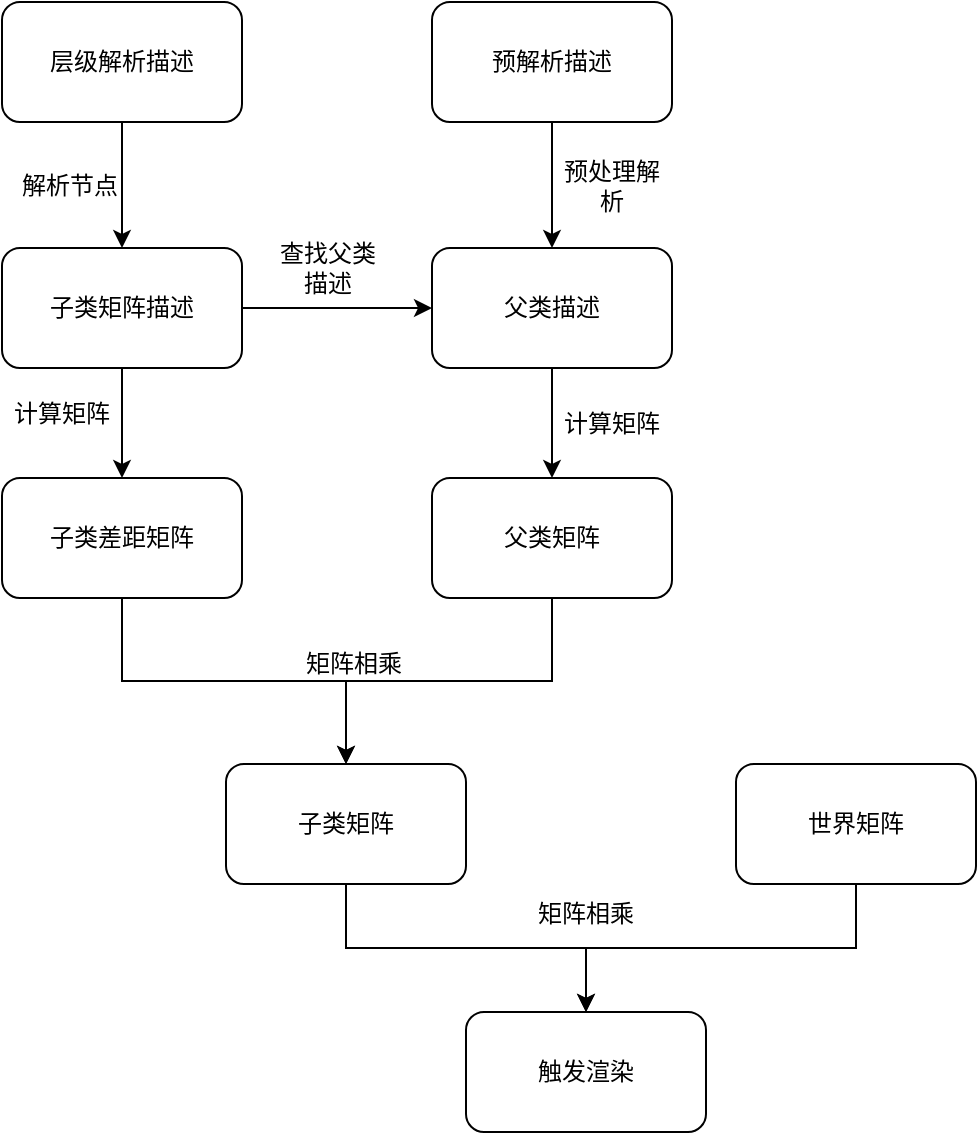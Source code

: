<mxfile version="26.1.1" pages="5">
  <diagram name="第 1 页" id="bT6D-S7WPMwnbzW_7wHR">
    <mxGraphModel dx="1434" dy="676" grid="0" gridSize="10" guides="1" tooltips="1" connect="1" arrows="1" fold="1" page="1" pageScale="1" pageWidth="827" pageHeight="1169" math="0" shadow="0">
      <root>
        <mxCell id="0" />
        <mxCell id="1" parent="0" />
        <mxCell id="cUkAY2_Fs2y_gggUI6-y-6" style="edgeStyle=orthogonalEdgeStyle;rounded=0;orthogonalLoop=1;jettySize=auto;html=1;exitX=0.5;exitY=1;exitDx=0;exitDy=0;" edge="1" parent="1" source="cUkAY2_Fs2y_gggUI6-y-1" target="cUkAY2_Fs2y_gggUI6-y-4">
          <mxGeometry relative="1" as="geometry" />
        </mxCell>
        <mxCell id="cUkAY2_Fs2y_gggUI6-y-1" value="父类描述" style="rounded=1;whiteSpace=wrap;html=1;" vertex="1" parent="1">
          <mxGeometry x="353" y="203" width="120" height="60" as="geometry" />
        </mxCell>
        <mxCell id="cUkAY2_Fs2y_gggUI6-y-5" style="edgeStyle=orthogonalEdgeStyle;rounded=0;orthogonalLoop=1;jettySize=auto;html=1;exitX=0.5;exitY=1;exitDx=0;exitDy=0;" edge="1" parent="1" source="cUkAY2_Fs2y_gggUI6-y-2" target="cUkAY2_Fs2y_gggUI6-y-3">
          <mxGeometry relative="1" as="geometry" />
        </mxCell>
        <mxCell id="3gxtErlpsSo92KkUC764-2" style="edgeStyle=orthogonalEdgeStyle;rounded=0;orthogonalLoop=1;jettySize=auto;html=1;exitX=1;exitY=0.5;exitDx=0;exitDy=0;" edge="1" parent="1" source="cUkAY2_Fs2y_gggUI6-y-2" target="cUkAY2_Fs2y_gggUI6-y-1">
          <mxGeometry relative="1" as="geometry" />
        </mxCell>
        <mxCell id="cUkAY2_Fs2y_gggUI6-y-2" value="子类矩阵描述" style="rounded=1;whiteSpace=wrap;html=1;" vertex="1" parent="1">
          <mxGeometry x="138" y="203" width="120" height="60" as="geometry" />
        </mxCell>
        <mxCell id="cUkAY2_Fs2y_gggUI6-y-8" style="edgeStyle=orthogonalEdgeStyle;rounded=0;orthogonalLoop=1;jettySize=auto;html=1;exitX=0.5;exitY=1;exitDx=0;exitDy=0;" edge="1" parent="1" source="cUkAY2_Fs2y_gggUI6-y-3" target="cUkAY2_Fs2y_gggUI6-y-7">
          <mxGeometry relative="1" as="geometry" />
        </mxCell>
        <mxCell id="cUkAY2_Fs2y_gggUI6-y-3" value="子类差距矩阵" style="rounded=1;whiteSpace=wrap;html=1;" vertex="1" parent="1">
          <mxGeometry x="138" y="318" width="120" height="60" as="geometry" />
        </mxCell>
        <mxCell id="cUkAY2_Fs2y_gggUI6-y-10" style="edgeStyle=orthogonalEdgeStyle;rounded=0;orthogonalLoop=1;jettySize=auto;html=1;exitX=0.5;exitY=1;exitDx=0;exitDy=0;" edge="1" parent="1" source="cUkAY2_Fs2y_gggUI6-y-4" target="cUkAY2_Fs2y_gggUI6-y-7">
          <mxGeometry relative="1" as="geometry" />
        </mxCell>
        <mxCell id="cUkAY2_Fs2y_gggUI6-y-4" value="父类矩阵" style="rounded=1;whiteSpace=wrap;html=1;" vertex="1" parent="1">
          <mxGeometry x="353" y="318" width="120" height="60" as="geometry" />
        </mxCell>
        <mxCell id="3gxtErlpsSo92KkUC764-15" style="edgeStyle=orthogonalEdgeStyle;rounded=0;orthogonalLoop=1;jettySize=auto;html=1;exitX=0.5;exitY=1;exitDx=0;exitDy=0;" edge="1" parent="1" source="cUkAY2_Fs2y_gggUI6-y-7" target="3gxtErlpsSo92KkUC764-14">
          <mxGeometry relative="1" as="geometry" />
        </mxCell>
        <mxCell id="cUkAY2_Fs2y_gggUI6-y-7" value="子类矩阵" style="rounded=1;whiteSpace=wrap;html=1;" vertex="1" parent="1">
          <mxGeometry x="250" y="461" width="120" height="60" as="geometry" />
        </mxCell>
        <mxCell id="cUkAY2_Fs2y_gggUI6-y-11" value="矩阵相乘" style="text;html=1;align=center;verticalAlign=middle;whiteSpace=wrap;rounded=0;" vertex="1" parent="1">
          <mxGeometry x="284" y="396" width="60" height="30" as="geometry" />
        </mxCell>
        <mxCell id="3gxtErlpsSo92KkUC764-1" value="查找父类描述" style="text;html=1;align=center;verticalAlign=middle;whiteSpace=wrap;rounded=0;" vertex="1" parent="1">
          <mxGeometry x="271" y="198" width="60" height="30" as="geometry" />
        </mxCell>
        <mxCell id="3gxtErlpsSo92KkUC764-4" style="edgeStyle=orthogonalEdgeStyle;rounded=0;orthogonalLoop=1;jettySize=auto;html=1;exitX=0.5;exitY=1;exitDx=0;exitDy=0;entryX=0.5;entryY=0;entryDx=0;entryDy=0;" edge="1" parent="1" source="3gxtErlpsSo92KkUC764-3" target="cUkAY2_Fs2y_gggUI6-y-1">
          <mxGeometry relative="1" as="geometry" />
        </mxCell>
        <mxCell id="3gxtErlpsSo92KkUC764-3" value="预解析描述" style="rounded=1;whiteSpace=wrap;html=1;" vertex="1" parent="1">
          <mxGeometry x="353" y="80" width="120" height="60" as="geometry" />
        </mxCell>
        <mxCell id="3gxtErlpsSo92KkUC764-6" style="edgeStyle=orthogonalEdgeStyle;rounded=0;orthogonalLoop=1;jettySize=auto;html=1;exitX=0.5;exitY=1;exitDx=0;exitDy=0;" edge="1" parent="1" source="3gxtErlpsSo92KkUC764-5" target="cUkAY2_Fs2y_gggUI6-y-2">
          <mxGeometry relative="1" as="geometry" />
        </mxCell>
        <mxCell id="3gxtErlpsSo92KkUC764-5" value="层级解析描述" style="rounded=1;whiteSpace=wrap;html=1;" vertex="1" parent="1">
          <mxGeometry x="138" y="80" width="120" height="60" as="geometry" />
        </mxCell>
        <mxCell id="3gxtErlpsSo92KkUC764-7" value="解析节点" style="text;html=1;align=center;verticalAlign=middle;whiteSpace=wrap;rounded=0;" vertex="1" parent="1">
          <mxGeometry x="142" y="157" width="60" height="30" as="geometry" />
        </mxCell>
        <mxCell id="3gxtErlpsSo92KkUC764-8" value="计算矩阵" style="text;html=1;align=center;verticalAlign=middle;whiteSpace=wrap;rounded=0;" vertex="1" parent="1">
          <mxGeometry x="138" y="271" width="60" height="30" as="geometry" />
        </mxCell>
        <mxCell id="3gxtErlpsSo92KkUC764-9" value="计算矩阵" style="text;html=1;align=center;verticalAlign=middle;whiteSpace=wrap;rounded=0;" vertex="1" parent="1">
          <mxGeometry x="413" y="276" width="60" height="30" as="geometry" />
        </mxCell>
        <mxCell id="3gxtErlpsSo92KkUC764-10" value="预处理解析" style="text;html=1;align=center;verticalAlign=middle;whiteSpace=wrap;rounded=0;" vertex="1" parent="1">
          <mxGeometry x="413" y="157" width="60" height="30" as="geometry" />
        </mxCell>
        <mxCell id="3gxtErlpsSo92KkUC764-16" style="edgeStyle=orthogonalEdgeStyle;rounded=0;orthogonalLoop=1;jettySize=auto;html=1;exitX=0.5;exitY=1;exitDx=0;exitDy=0;" edge="1" parent="1" source="3gxtErlpsSo92KkUC764-11" target="3gxtErlpsSo92KkUC764-14">
          <mxGeometry relative="1" as="geometry" />
        </mxCell>
        <mxCell id="3gxtErlpsSo92KkUC764-11" value="世界矩阵" style="rounded=1;whiteSpace=wrap;html=1;" vertex="1" parent="1">
          <mxGeometry x="505" y="461" width="120" height="60" as="geometry" />
        </mxCell>
        <mxCell id="3gxtErlpsSo92KkUC764-14" value="触发渲染" style="rounded=1;whiteSpace=wrap;html=1;" vertex="1" parent="1">
          <mxGeometry x="370" y="585" width="120" height="60" as="geometry" />
        </mxCell>
        <mxCell id="3gxtErlpsSo92KkUC764-17" value="矩阵相乘" style="text;html=1;align=center;verticalAlign=middle;whiteSpace=wrap;rounded=0;" vertex="1" parent="1">
          <mxGeometry x="400" y="521" width="60" height="30" as="geometry" />
        </mxCell>
      </root>
    </mxGraphModel>
  </diagram>
  <diagram id="8HfvVD18ghbMaMQJKvwe" name="第 2 页">
    <mxGraphModel grid="0" page="1" gridSize="10" guides="1" tooltips="1" connect="1" arrows="1" fold="1" pageScale="1" pageWidth="827" pageHeight="1169" math="0" shadow="0">
      <root>
        <mxCell id="0" />
        <mxCell id="1" parent="0" />
      </root>
    </mxGraphModel>
  </diagram>
  <diagram id="PwTU98h47WPHV3FNjkfb" name="第 3 页">
    <mxGraphModel dx="1434" dy="676" grid="0" gridSize="10" guides="1" tooltips="1" connect="1" arrows="1" fold="1" page="1" pageScale="1" pageWidth="827" pageHeight="1169" math="0" shadow="0">
      <root>
        <mxCell id="0" />
        <mxCell id="1" parent="0" />
        <mxCell id="MRcnLcJLwHHA92HqjRxi-8" style="edgeStyle=orthogonalEdgeStyle;rounded=0;orthogonalLoop=1;jettySize=auto;html=1;exitX=0.5;exitY=1;exitDx=0;exitDy=0;" edge="1" parent="1" source="MRcnLcJLwHHA92HqjRxi-2" target="MRcnLcJLwHHA92HqjRxi-6">
          <mxGeometry relative="1" as="geometry" />
        </mxCell>
        <mxCell id="MRcnLcJLwHHA92HqjRxi-2" value="未来7天内是否送礼" style="rounded=1;whiteSpace=wrap;html=1;" vertex="1" parent="1">
          <mxGeometry x="145" y="437" width="120" height="60" as="geometry" />
        </mxCell>
        <mxCell id="MRcnLcJLwHHA92HqjRxi-10" style="edgeStyle=orthogonalEdgeStyle;rounded=0;orthogonalLoop=1;jettySize=auto;html=1;exitX=0.5;exitY=1;exitDx=0;exitDy=0;" edge="1" parent="1" source="MRcnLcJLwHHA92HqjRxi-3">
          <mxGeometry relative="1" as="geometry">
            <mxPoint x="416" y="599" as="targetPoint" />
          </mxGeometry>
        </mxCell>
        <mxCell id="MRcnLcJLwHHA92HqjRxi-3" value="账户内金额&lt;div&gt;（是否大于大礼物模型金额）&lt;/div&gt;" style="rounded=1;whiteSpace=wrap;html=1;" vertex="1" parent="1">
          <mxGeometry x="356" y="437" width="120" height="60" as="geometry" />
        </mxCell>
        <mxCell id="MRcnLcJLwHHA92HqjRxi-5" value="推理" style="text;html=1;align=center;verticalAlign=middle;whiteSpace=wrap;rounded=0;" vertex="1" parent="1">
          <mxGeometry x="142" y="394" width="60" height="30" as="geometry" />
        </mxCell>
        <mxCell id="MRcnLcJLwHHA92HqjRxi-6" value="是否需要预下载大礼物资源" style="rounded=1;whiteSpace=wrap;html=1;" vertex="1" parent="1">
          <mxGeometry x="356" y="598" width="120" height="60" as="geometry" />
        </mxCell>
        <mxCell id="MRcnLcJLwHHA92HqjRxi-9" style="edgeStyle=orthogonalEdgeStyle;rounded=0;orthogonalLoop=1;jettySize=auto;html=1;exitX=0.5;exitY=1;exitDx=0;exitDy=0;" edge="1" parent="1" source="MRcnLcJLwHHA92HqjRxi-7" target="MRcnLcJLwHHA92HqjRxi-6">
          <mxGeometry relative="1" as="geometry" />
        </mxCell>
        <mxCell id="MRcnLcJLwHHA92HqjRxi-7" value="服务器配置" style="rounded=1;whiteSpace=wrap;html=1;" vertex="1" parent="1">
          <mxGeometry x="567" y="437" width="120" height="60" as="geometry" />
        </mxCell>
        <mxCell id="GAqEpvZCVuuKhb_p_H0D-1" style="edgeStyle=orthogonalEdgeStyle;rounded=0;orthogonalLoop=1;jettySize=auto;html=1;exitX=1;exitY=0.5;exitDx=0;exitDy=0;" edge="1" parent="1" source="GAqEpvZCVuuKhb_p_H0D-2" target="GAqEpvZCVuuKhb_p_H0D-4">
          <mxGeometry relative="1" as="geometry" />
        </mxCell>
        <mxCell id="GAqEpvZCVuuKhb_p_H0D-2" value="一年内送礼参数&lt;div&gt;（用户等级&lt;span style=&quot;background-color: transparent; color: light-dark(rgb(0, 0, 0), rgb(255, 255, 255));&quot;&gt;，&lt;/span&gt;&lt;/div&gt;&lt;div&gt;&lt;span style=&quot;background-color: transparent; color: light-dark(rgb(0, 0, 0), rgb(255, 255, 255));&quot;&gt;用户类型，&lt;/span&gt;&lt;/div&gt;&lt;div&gt;用户年龄，&lt;/div&gt;&lt;div&gt;用户使用时长&lt;/div&gt;&lt;div&gt;用户送礼总价值，&lt;/div&gt;&lt;div&gt;送礼记录，&lt;/div&gt;&lt;div&gt;送礼金额，&lt;/div&gt;&lt;div&gt;送礼次数，&lt;br&gt;最近送礼时间到现在差距值等）&lt;/div&gt;" style="rounded=1;whiteSpace=wrap;html=1;" vertex="1" parent="1">
          <mxGeometry x="142" y="51" width="120" height="184" as="geometry" />
        </mxCell>
        <mxCell id="GAqEpvZCVuuKhb_p_H0D-3" style="edgeStyle=orthogonalEdgeStyle;rounded=0;orthogonalLoop=1;jettySize=auto;html=1;exitX=1;exitY=0.5;exitDx=0;exitDy=0;" edge="1" parent="1" source="GAqEpvZCVuuKhb_p_H0D-4" target="GAqEpvZCVuuKhb_p_H0D-6">
          <mxGeometry relative="1" as="geometry" />
        </mxCell>
        <mxCell id="GAqEpvZCVuuKhb_p_H0D-4" value="服务器" style="rounded=1;whiteSpace=wrap;html=1;" vertex="1" parent="1">
          <mxGeometry x="354" y="95.5" width="120" height="94" as="geometry" />
        </mxCell>
        <mxCell id="GAqEpvZCVuuKhb_p_H0D-5" value="收集数据" style="text;html=1;align=center;verticalAlign=middle;whiteSpace=wrap;rounded=0;" vertex="1" parent="1">
          <mxGeometry x="278" y="115" width="60" height="30" as="geometry" />
        </mxCell>
        <mxCell id="GAqEpvZCVuuKhb_p_H0D-11" style="edgeStyle=orthogonalEdgeStyle;rounded=0;orthogonalLoop=1;jettySize=auto;html=1;exitX=0.5;exitY=1;exitDx=0;exitDy=0;" edge="1" parent="1" source="GAqEpvZCVuuKhb_p_H0D-6" target="GAqEpvZCVuuKhb_p_H0D-10">
          <mxGeometry relative="1" as="geometry" />
        </mxCell>
        <mxCell id="GAqEpvZCVuuKhb_p_H0D-6" value="模型&lt;div&gt;（&lt;span style=&quot;background-color: transparent; color: light-dark(rgb(0, 0, 0), rgb(255, 255, 255));&quot;&gt;推断短期是否会送礼）&lt;/span&gt;&lt;/div&gt;" style="rounded=1;whiteSpace=wrap;html=1;" vertex="1" parent="1">
          <mxGeometry x="584" y="95.5" width="120" height="95" as="geometry" />
        </mxCell>
        <mxCell id="GAqEpvZCVuuKhb_p_H0D-7" value="训练分类模型" style="text;html=1;align=center;verticalAlign=middle;whiteSpace=wrap;rounded=0;" vertex="1" parent="1">
          <mxGeometry x="494" y="159.5" width="60" height="30" as="geometry" />
        </mxCell>
        <mxCell id="GAqEpvZCVuuKhb_p_H0D-8" style="edgeStyle=orthogonalEdgeStyle;rounded=0;orthogonalLoop=1;jettySize=auto;html=1;exitX=0.5;exitY=1;exitDx=0;exitDy=0;" edge="1" parent="1" source="GAqEpvZCVuuKhb_p_H0D-4" target="GAqEpvZCVuuKhb_p_H0D-4">
          <mxGeometry relative="1" as="geometry" />
        </mxCell>
        <mxCell id="GAqEpvZCVuuKhb_p_H0D-9" style="edgeStyle=orthogonalEdgeStyle;rounded=0;orthogonalLoop=1;jettySize=auto;html=1;exitX=0.5;exitY=1;exitDx=0;exitDy=0;" edge="1" parent="1" source="GAqEpvZCVuuKhb_p_H0D-4" target="GAqEpvZCVuuKhb_p_H0D-4">
          <mxGeometry relative="1" as="geometry" />
        </mxCell>
        <mxCell id="GAqEpvZCVuuKhb_p_H0D-16" style="edgeStyle=orthogonalEdgeStyle;rounded=0;orthogonalLoop=1;jettySize=auto;html=1;exitX=0;exitY=0.5;exitDx=0;exitDy=0;" edge="1" parent="1" source="GAqEpvZCVuuKhb_p_H0D-10" target="MRcnLcJLwHHA92HqjRxi-2">
          <mxGeometry relative="1" as="geometry" />
        </mxCell>
        <mxCell id="GAqEpvZCVuuKhb_p_H0D-10" value="客户端" style="rounded=1;whiteSpace=wrap;html=1;" vertex="1" parent="1">
          <mxGeometry x="584" y="274" width="120" height="60" as="geometry" />
        </mxCell>
        <mxCell id="GAqEpvZCVuuKhb_p_H0D-12" value="服务器下发到客户端" style="text;html=1;align=center;verticalAlign=middle;whiteSpace=wrap;rounded=0;" vertex="1" parent="1">
          <mxGeometry x="652" y="217" width="90" height="30" as="geometry" />
        </mxCell>
        <mxCell id="GAqEpvZCVuuKhb_p_H0D-17" value="使用当前用户的数据进行推理" style="text;html=1;align=center;verticalAlign=middle;whiteSpace=wrap;rounded=0;" vertex="1" parent="1">
          <mxGeometry x="354" y="267" width="117" height="30" as="geometry" />
        </mxCell>
      </root>
    </mxGraphModel>
  </diagram>
  <diagram id="QieTCdXmzZS5H70roHW9" name="第 4 页">
    <mxGraphModel dx="1434" dy="676" grid="0" gridSize="10" guides="1" tooltips="1" connect="1" arrows="1" fold="1" page="1" pageScale="1" pageWidth="827" pageHeight="1169" math="0" shadow="0">
      <root>
        <mxCell id="0" />
        <mxCell id="1" parent="0" />
        <mxCell id="Lvpage5tgWIVjwnftTJD-12" style="edgeStyle=orthogonalEdgeStyle;rounded=0;orthogonalLoop=1;jettySize=auto;html=1;exitX=1;exitY=0.5;exitDx=0;exitDy=0;" edge="1" parent="1" source="Lvpage5tgWIVjwnftTJD-2" target="Lvpage5tgWIVjwnftTJD-11">
          <mxGeometry relative="1" as="geometry" />
        </mxCell>
        <mxCell id="Lvpage5tgWIVjwnftTJD-2" value="一年内送礼参数&lt;div&gt;（用户等级&lt;span style=&quot;background-color: transparent; color: light-dark(rgb(0, 0, 0), rgb(255, 255, 255));&quot;&gt;，&lt;/span&gt;&lt;/div&gt;&lt;div&gt;&lt;span style=&quot;background-color: transparent; color: light-dark(rgb(0, 0, 0), rgb(255, 255, 255));&quot;&gt;用户类型，&lt;/span&gt;&lt;/div&gt;&lt;div&gt;用户年龄，&lt;/div&gt;&lt;div&gt;用户使用时长&lt;/div&gt;&lt;div&gt;用户送礼总价值，&lt;/div&gt;&lt;div&gt;送礼记录，&lt;/div&gt;&lt;div&gt;送礼金额，&lt;/div&gt;&lt;div&gt;送礼次数，&lt;br&gt;最近送礼时间到现在差距值等）&lt;/div&gt;" style="rounded=1;whiteSpace=wrap;html=1;" vertex="1" parent="1">
          <mxGeometry x="224" y="451" width="120" height="184" as="geometry" />
        </mxCell>
        <mxCell id="Lvpage5tgWIVjwnftTJD-11" value="7天内是否送礼" style="rounded=1;whiteSpace=wrap;html=1;" vertex="1" parent="1">
          <mxGeometry x="484" y="451" width="120" height="184" as="geometry" />
        </mxCell>
        <mxCell id="Lvpage5tgWIVjwnftTJD-13" value="推理参数" style="text;html=1;align=center;verticalAlign=middle;whiteSpace=wrap;rounded=0;" vertex="1" parent="1">
          <mxGeometry x="249" y="652" width="60" height="30" as="geometry" />
        </mxCell>
        <mxCell id="3YQ-11q2dWb9r_kVk-5w-1" value="模型逻辑" style="text;html=1;align=center;verticalAlign=middle;whiteSpace=wrap;rounded=0;" vertex="1" parent="1">
          <mxGeometry x="367" y="697" width="100" height="49" as="geometry" />
        </mxCell>
        <mxCell id="3YQ-11q2dWb9r_kVk-5w-2" value="推理结果" style="text;html=1;align=center;verticalAlign=middle;whiteSpace=wrap;rounded=0;" vertex="1" parent="1">
          <mxGeometry x="511" y="652" width="60" height="30" as="geometry" />
        </mxCell>
        <mxCell id="3YQ-11q2dWb9r_kVk-5w-6" style="edgeStyle=orthogonalEdgeStyle;rounded=0;orthogonalLoop=1;jettySize=auto;html=1;exitX=0.5;exitY=1;exitDx=0;exitDy=0;entryX=0;entryY=0.5;entryDx=0;entryDy=0;" edge="1" parent="1" source="3YQ-11q2dWb9r_kVk-5w-3" target="Lvpage5tgWIVjwnftTJD-2">
          <mxGeometry relative="1" as="geometry">
            <Array as="points">
              <mxPoint x="417" y="398" />
              <mxPoint x="171" y="398" />
              <mxPoint x="171" y="543" />
            </Array>
          </mxGeometry>
        </mxCell>
        <mxCell id="3YQ-11q2dWb9r_kVk-5w-7" style="edgeStyle=orthogonalEdgeStyle;rounded=0;orthogonalLoop=1;jettySize=auto;html=1;exitX=0.5;exitY=1;exitDx=0;exitDy=0;entryX=1;entryY=0.5;entryDx=0;entryDy=0;" edge="1" parent="1" source="3YQ-11q2dWb9r_kVk-5w-3" target="Lvpage5tgWIVjwnftTJD-11">
          <mxGeometry relative="1" as="geometry">
            <Array as="points">
              <mxPoint x="417" y="398" />
              <mxPoint x="678" y="398" />
              <mxPoint x="678" y="543" />
            </Array>
          </mxGeometry>
        </mxCell>
        <mxCell id="3YQ-11q2dWb9r_kVk-5w-3" value="服务器" style="rounded=1;whiteSpace=wrap;html=1;" vertex="1" parent="1">
          <mxGeometry x="357" y="280" width="120" height="65" as="geometry" />
        </mxCell>
        <mxCell id="3YQ-11q2dWb9r_kVk-5w-5" value="Text" style="text;html=1;align=center;verticalAlign=middle;whiteSpace=wrap;rounded=0;" vertex="1" parent="1">
          <mxGeometry x="387" y="511" width="60" height="30" as="geometry" />
        </mxCell>
        <mxCell id="3YQ-11q2dWb9r_kVk-5w-8" value="预处理" style="text;html=1;align=center;verticalAlign=middle;whiteSpace=wrap;rounded=0;" vertex="1" parent="1">
          <mxGeometry x="390" y="407" width="60" height="30" as="geometry" />
        </mxCell>
      </root>
    </mxGraphModel>
  </diagram>
  <diagram id="jHMpch5V4Zgkz2NMJEYg" name="第 5 页">
    <mxGraphModel grid="0" page="1" gridSize="10" guides="1" tooltips="1" connect="1" arrows="1" fold="1" pageScale="1" pageWidth="827" pageHeight="1169" math="0" shadow="0">
      <root>
        <mxCell id="0" />
        <mxCell id="1" parent="0" />
      </root>
    </mxGraphModel>
  </diagram>
</mxfile>
